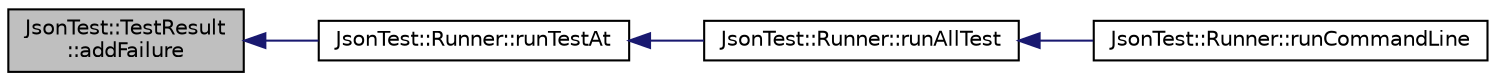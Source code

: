 digraph "JsonTest::TestResult::addFailure"
{
  edge [fontname="Helvetica",fontsize="10",labelfontname="Helvetica",labelfontsize="10"];
  node [fontname="Helvetica",fontsize="10",shape=record];
  rankdir="LR";
  Node1 [label="JsonTest::TestResult\l::addFailure",height=0.2,width=0.4,color="black", fillcolor="grey75", style="filled", fontcolor="black"];
  Node1 -> Node2 [dir="back",color="midnightblue",fontsize="10",style="solid",fontname="Helvetica"];
  Node2 [label="JsonTest::Runner::runTestAt",height=0.2,width=0.4,color="black", fillcolor="white", style="filled",URL="$class_json_test_1_1_runner.html#aa4c556b3f7efd9733c8ae2c57a146ace",tooltip="Runs the test case at the specified index using the specified TestResult. "];
  Node2 -> Node3 [dir="back",color="midnightblue",fontsize="10",style="solid",fontname="Helvetica"];
  Node3 [label="JsonTest::Runner::runAllTest",height=0.2,width=0.4,color="black", fillcolor="white", style="filled",URL="$class_json_test_1_1_runner.html#a907cd950b1f6dfd0cdd2aaca2065f3a7",tooltip="Runs all the test cases. "];
  Node3 -> Node4 [dir="back",color="midnightblue",fontsize="10",style="solid",fontname="Helvetica"];
  Node4 [label="JsonTest::Runner::runCommandLine",height=0.2,width=0.4,color="black", fillcolor="white", style="filled",URL="$class_json_test_1_1_runner.html#a34725df8c1abcba246439d7f7fc3d1e6"];
}
